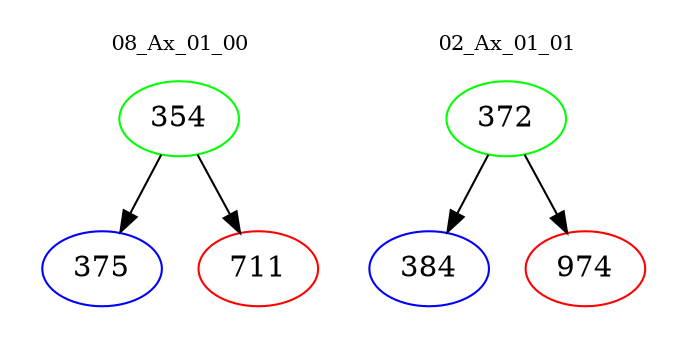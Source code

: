 digraph{
subgraph cluster_0 {
color = white
label = "08_Ax_01_00";
fontsize=10;
T0_354 [label="354", color="green"]
T0_354 -> T0_375 [color="black"]
T0_375 [label="375", color="blue"]
T0_354 -> T0_711 [color="black"]
T0_711 [label="711", color="red"]
}
subgraph cluster_1 {
color = white
label = "02_Ax_01_01";
fontsize=10;
T1_372 [label="372", color="green"]
T1_372 -> T1_384 [color="black"]
T1_384 [label="384", color="blue"]
T1_372 -> T1_974 [color="black"]
T1_974 [label="974", color="red"]
}
}
